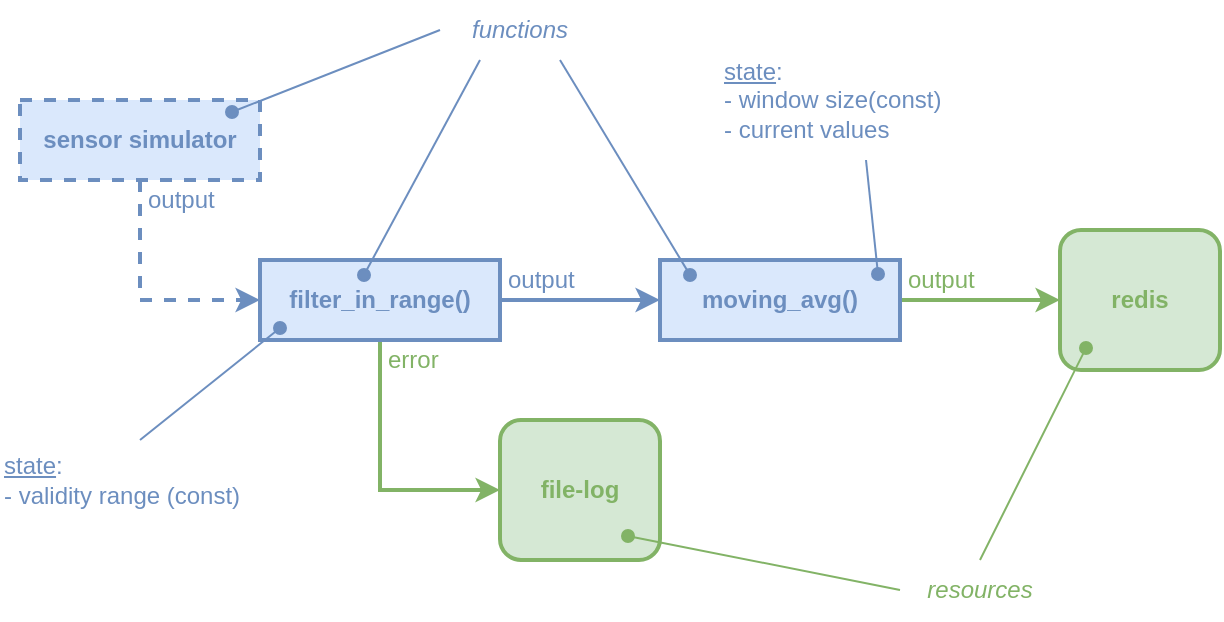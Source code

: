 <mxfile version="21.2.8" type="device">
  <diagram name="workflow" id="5CpveRJK41KqZYozI8Yq">
    <mxGraphModel dx="1379" dy="848" grid="1" gridSize="10" guides="1" tooltips="1" connect="1" arrows="1" fold="1" page="1" pageScale="1" pageWidth="827" pageHeight="1169" math="0" shadow="0">
      <root>
        <mxCell id="0" />
        <mxCell id="1" parent="0" />
        <mxCell id="jZD1XEn2spDBvxiu7pim-6" style="edgeStyle=orthogonalEdgeStyle;rounded=0;orthogonalLoop=1;jettySize=auto;html=1;exitX=0.5;exitY=1;exitDx=0;exitDy=0;entryX=0;entryY=0.5;entryDx=0;entryDy=0;fillColor=#dae8fc;strokeColor=#6c8ebf;strokeWidth=2;dashed=1;" parent="1" source="jZD1XEn2spDBvxiu7pim-1" target="jZD1XEn2spDBvxiu7pim-2" edge="1">
          <mxGeometry relative="1" as="geometry" />
        </mxCell>
        <mxCell id="jZD1XEn2spDBvxiu7pim-1" value="sensor simulator" style="rounded=0;whiteSpace=wrap;html=1;dashed=1;fillColor=#dae8fc;strokeColor=#6c8ebf;fontStyle=1;fontColor=#6C8EBF;strokeWidth=2;" parent="1" vertex="1">
          <mxGeometry x="40" y="120" width="120" height="40" as="geometry" />
        </mxCell>
        <mxCell id="jZD1XEn2spDBvxiu7pim-7" style="edgeStyle=orthogonalEdgeStyle;rounded=0;orthogonalLoop=1;jettySize=auto;html=1;exitX=1;exitY=0.5;exitDx=0;exitDy=0;fillColor=#dae8fc;strokeColor=#6c8ebf;strokeWidth=2;" parent="1" source="jZD1XEn2spDBvxiu7pim-2" target="jZD1XEn2spDBvxiu7pim-3" edge="1">
          <mxGeometry relative="1" as="geometry" />
        </mxCell>
        <mxCell id="jZD1XEn2spDBvxiu7pim-8" style="edgeStyle=orthogonalEdgeStyle;rounded=0;orthogonalLoop=1;jettySize=auto;html=1;exitX=0.5;exitY=1;exitDx=0;exitDy=0;entryX=0;entryY=0.5;entryDx=0;entryDy=0;fillColor=#d5e8d4;strokeColor=#82b366;strokeWidth=2;" parent="1" source="jZD1XEn2spDBvxiu7pim-2" target="jZD1XEn2spDBvxiu7pim-4" edge="1">
          <mxGeometry relative="1" as="geometry" />
        </mxCell>
        <mxCell id="jZD1XEn2spDBvxiu7pim-2" value="filter_in_range()" style="rounded=0;whiteSpace=wrap;html=1;fillColor=#dae8fc;strokeColor=#6c8ebf;fontStyle=1;fontColor=#6C8EBF;strokeWidth=2;" parent="1" vertex="1">
          <mxGeometry x="160" y="200" width="120" height="40" as="geometry" />
        </mxCell>
        <mxCell id="jZD1XEn2spDBvxiu7pim-9" style="edgeStyle=orthogonalEdgeStyle;rounded=0;orthogonalLoop=1;jettySize=auto;html=1;exitX=1;exitY=0.5;exitDx=0;exitDy=0;entryX=0;entryY=0.5;entryDx=0;entryDy=0;fillColor=#d5e8d4;strokeColor=#82b366;strokeWidth=2;" parent="1" source="jZD1XEn2spDBvxiu7pim-3" target="jZD1XEn2spDBvxiu7pim-5" edge="1">
          <mxGeometry relative="1" as="geometry" />
        </mxCell>
        <mxCell id="jZD1XEn2spDBvxiu7pim-3" value="moving_avg()" style="rounded=0;whiteSpace=wrap;html=1;fillColor=#dae8fc;strokeColor=#6c8ebf;fontStyle=1;fontColor=#6C8EBF;strokeWidth=2;" parent="1" vertex="1">
          <mxGeometry x="360" y="200" width="120" height="40" as="geometry" />
        </mxCell>
        <mxCell id="jZD1XEn2spDBvxiu7pim-4" value="file-log" style="rounded=1;whiteSpace=wrap;html=1;fillColor=#d5e8d4;strokeColor=#82b366;fontColor=#82B366;fontStyle=1;strokeWidth=2;" parent="1" vertex="1">
          <mxGeometry x="280" y="280" width="80" height="70" as="geometry" />
        </mxCell>
        <mxCell id="jZD1XEn2spDBvxiu7pim-5" value="redis" style="rounded=1;whiteSpace=wrap;html=1;fillColor=#d5e8d4;strokeColor=#82b366;fontColor=#82B366;fontStyle=1;strokeWidth=2;" parent="1" vertex="1">
          <mxGeometry x="560" y="185" width="80" height="70" as="geometry" />
        </mxCell>
        <mxCell id="jZD1XEn2spDBvxiu7pim-10" value="resources" style="text;html=1;strokeColor=none;fillColor=none;align=center;verticalAlign=middle;whiteSpace=wrap;rounded=0;fontColor=#82B366;fontStyle=2" parent="1" vertex="1">
          <mxGeometry x="480" y="350" width="80" height="30" as="geometry" />
        </mxCell>
        <mxCell id="jZD1XEn2spDBvxiu7pim-13" style="rounded=0;orthogonalLoop=1;jettySize=auto;html=1;exitX=0.25;exitY=1;exitDx=0;exitDy=0;endArrow=oval;endFill=1;fillColor=#dae8fc;strokeColor=#6c8ebf;" parent="1" source="jZD1XEn2spDBvxiu7pim-11" edge="1">
          <mxGeometry relative="1" as="geometry">
            <mxPoint x="212" y="207.5" as="targetPoint" />
          </mxGeometry>
        </mxCell>
        <mxCell id="jZD1XEn2spDBvxiu7pim-14" style="rounded=0;orthogonalLoop=1;jettySize=auto;html=1;exitX=0.75;exitY=1;exitDx=0;exitDy=0;endArrow=oval;endFill=1;fillColor=#dae8fc;strokeColor=#6c8ebf;" parent="1" source="jZD1XEn2spDBvxiu7pim-11" edge="1">
          <mxGeometry relative="1" as="geometry">
            <mxPoint x="375" y="207.5" as="targetPoint" />
          </mxGeometry>
        </mxCell>
        <mxCell id="jZD1XEn2spDBvxiu7pim-11" value="functions" style="text;html=1;strokeColor=none;fillColor=none;align=center;verticalAlign=middle;whiteSpace=wrap;rounded=0;fontStyle=2;fontColor=#6C8EBF;" parent="1" vertex="1">
          <mxGeometry x="250" y="70" width="80" height="30" as="geometry" />
        </mxCell>
        <mxCell id="jZD1XEn2spDBvxiu7pim-12" value="" style="endArrow=none;html=1;rounded=0;entryX=0;entryY=0.5;entryDx=0;entryDy=0;endFill=0;startArrow=oval;startFill=1;fillColor=#dae8fc;strokeColor=#6c8ebf;" parent="1" target="jZD1XEn2spDBvxiu7pim-11" edge="1">
          <mxGeometry width="50" height="50" relative="1" as="geometry">
            <mxPoint x="146" y="126" as="sourcePoint" />
            <mxPoint x="440" y="390" as="targetPoint" />
          </mxGeometry>
        </mxCell>
        <mxCell id="jZD1XEn2spDBvxiu7pim-15" style="rounded=0;orthogonalLoop=1;jettySize=auto;html=1;exitX=0.5;exitY=0;exitDx=0;exitDy=0;endArrow=oval;endFill=1;fillColor=#d5e8d4;strokeColor=#82b366;" parent="1" source="jZD1XEn2spDBvxiu7pim-10" edge="1">
          <mxGeometry relative="1" as="geometry">
            <mxPoint x="573" y="244" as="targetPoint" />
            <mxPoint x="320" y="110" as="sourcePoint" />
          </mxGeometry>
        </mxCell>
        <mxCell id="jZD1XEn2spDBvxiu7pim-16" style="rounded=0;orthogonalLoop=1;jettySize=auto;html=1;exitX=0;exitY=0.5;exitDx=0;exitDy=0;endArrow=oval;endFill=1;fillColor=#d5e8d4;strokeColor=#82b366;" parent="1" source="jZD1XEn2spDBvxiu7pim-10" edge="1">
          <mxGeometry relative="1" as="geometry">
            <mxPoint x="344" y="338" as="targetPoint" />
            <mxPoint x="530" y="360" as="sourcePoint" />
          </mxGeometry>
        </mxCell>
        <mxCell id="jZD1XEn2spDBvxiu7pim-18" value="&lt;u&gt;state&lt;/u&gt;:&lt;br&gt;- window size(const)&lt;br&gt;- current values" style="text;html=1;strokeColor=none;fillColor=none;align=left;verticalAlign=middle;whiteSpace=wrap;rounded=0;fontStyle=0;fontColor=#6C8EBF;" parent="1" vertex="1">
          <mxGeometry x="390" y="90" width="146" height="60" as="geometry" />
        </mxCell>
        <mxCell id="jZD1XEn2spDBvxiu7pim-19" style="rounded=0;orthogonalLoop=1;jettySize=auto;html=1;exitX=0.5;exitY=1;exitDx=0;exitDy=0;endArrow=oval;endFill=1;fillColor=#dae8fc;strokeColor=#6c8ebf;" parent="1" source="jZD1XEn2spDBvxiu7pim-18" edge="1">
          <mxGeometry relative="1" as="geometry">
            <mxPoint x="469" y="207" as="targetPoint" />
            <mxPoint x="320" y="110" as="sourcePoint" />
          </mxGeometry>
        </mxCell>
        <mxCell id="jZD1XEn2spDBvxiu7pim-21" value="&lt;span style=&quot;font-style: normal;&quot;&gt;&lt;u&gt;state&lt;/u&gt;:&lt;br&gt;- validity range (const)&lt;/span&gt;" style="text;html=1;strokeColor=none;fillColor=none;align=left;verticalAlign=middle;whiteSpace=wrap;rounded=0;fontStyle=2;fontColor=#6C8EBF;" parent="1" vertex="1">
          <mxGeometry x="30" y="290" width="140" height="40" as="geometry" />
        </mxCell>
        <mxCell id="jZD1XEn2spDBvxiu7pim-22" style="rounded=0;orthogonalLoop=1;jettySize=auto;html=1;exitX=0.5;exitY=0;exitDx=0;exitDy=0;endArrow=oval;endFill=1;fillColor=#dae8fc;strokeColor=#6c8ebf;" parent="1" source="jZD1XEn2spDBvxiu7pim-21" edge="1">
          <mxGeometry relative="1" as="geometry">
            <mxPoint x="170" y="234" as="targetPoint" />
            <mxPoint x="464" y="160" as="sourcePoint" />
          </mxGeometry>
        </mxCell>
        <mxCell id="jZD1XEn2spDBvxiu7pim-26" value="output" style="text;html=1;strokeColor=none;fillColor=none;align=left;verticalAlign=middle;whiteSpace=wrap;rounded=0;fontColor=#82B366;spacingLeft=2;" parent="1" vertex="1">
          <mxGeometry x="480" y="200" width="50" height="20" as="geometry" />
        </mxCell>
        <mxCell id="jZD1XEn2spDBvxiu7pim-27" value="output" style="text;html=1;strokeColor=none;fillColor=none;align=left;verticalAlign=middle;whiteSpace=wrap;rounded=0;fontColor=#6C8EBF;spacingLeft=2;" parent="1" vertex="1">
          <mxGeometry x="280" y="200" width="50" height="20" as="geometry" />
        </mxCell>
        <mxCell id="jZD1XEn2spDBvxiu7pim-28" value="error" style="text;html=1;strokeColor=none;fillColor=none;align=left;verticalAlign=middle;whiteSpace=wrap;rounded=0;fontColor=#82B366;spacingLeft=2;" parent="1" vertex="1">
          <mxGeometry x="220" y="240" width="50" height="20" as="geometry" />
        </mxCell>
        <mxCell id="jZD1XEn2spDBvxiu7pim-29" value="output" style="text;html=1;strokeColor=none;fillColor=none;align=left;verticalAlign=middle;whiteSpace=wrap;rounded=0;fontColor=#6C8EBF;spacingLeft=2;" parent="1" vertex="1">
          <mxGeometry x="100" y="160" width="50" height="20" as="geometry" />
        </mxCell>
      </root>
    </mxGraphModel>
  </diagram>
</mxfile>
